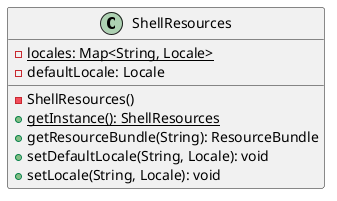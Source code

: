 @startuml

    class ShellResources {
        {static} -locales: Map<String, Locale>
        -defaultLocale: Locale
        -ShellResources()
        {static} +getInstance(): ShellResources
        +getResourceBundle(String): ResourceBundle
        +setDefaultLocale(String, Locale): void
        +setLocale(String, Locale): void
    }

@enduml
